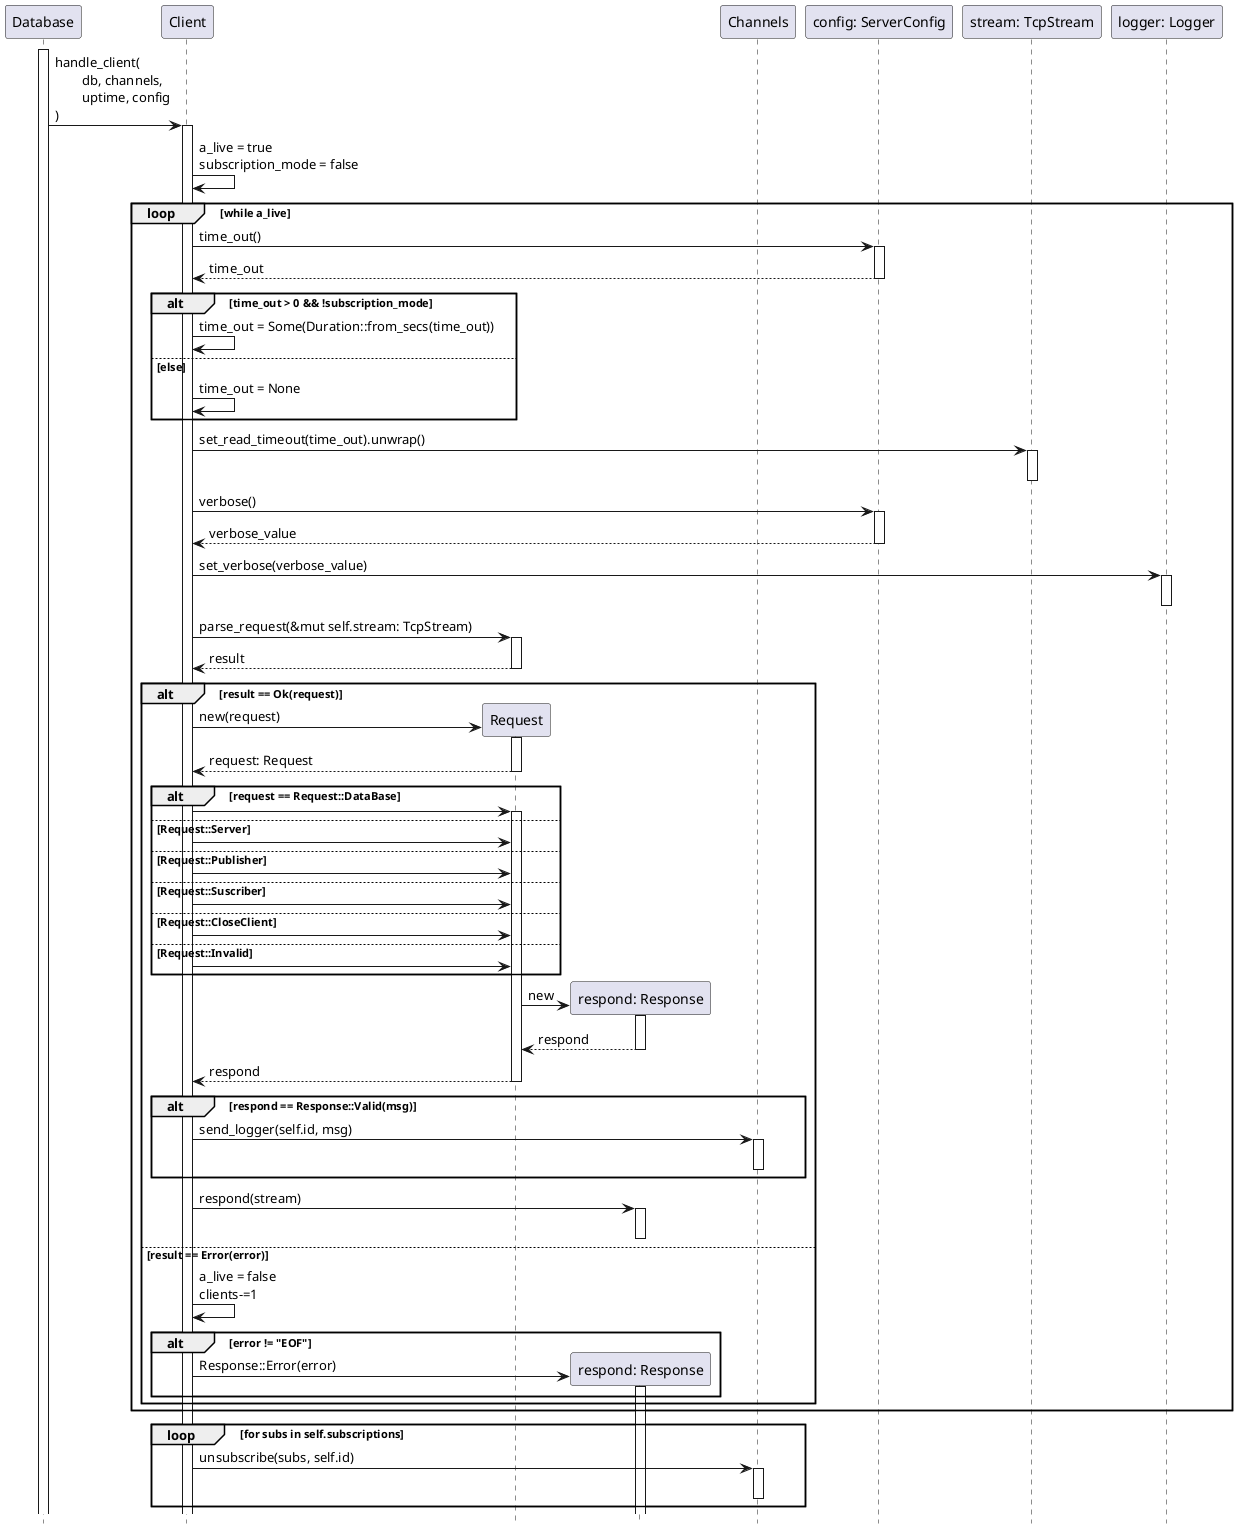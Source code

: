 @startuml handle_client
hide footbox
activate Database

participant Database order 0
participant Client order 10
participant Request order 20

Database -> Client++: handle_client(\n\tdb, channels,\n\tuptime, config\n)
Client -> Client: a_live = true\nsubscription_mode = false
loop while a_live
    participant Config as "config: ServerConfig" order 30
    Client -> Config ++: time_out()
    return time_out

    alt time_out > 0 && !subscription_mode
        Client -> Client: time_out = Some(Duration::from_secs(time_out))
    else else
        Client -> Client: time_out = None
    end

    participant Stream as "stream: TcpStream" order 40
    Client -> Stream++: set_read_timeout(time_out).unwrap()
    deactivate Stream

    Client -> Config++: verbose()
    return verbose_value

    participant Logger as "logger: Logger" order 50
    Client -> Logger++: set_verbose(verbose_value)
    deactivate Logger

    Client -> Request++: parse_request(&mut self.stream: TcpStream)
    return result

    alt result == Ok(request) 
        create Request
        Client -> Request++: new(request)
        return request: Request
        alt request == Request::DataBase
            Client -> Request++:
        else Request::Server
            Client -> Request:
        else Request::Publisher
            Client -> Request:
        else Request::Suscriber
            Client -> Request:
        else Request::CloseClient
            Client -> Request:
        else Request::Invalid
            Client -> Request:
        end

        participant Respond as "respond: Response" order 24
        create Respond
        Request -> Respond++: new
        return respond
        return respond

        alt respond == Response::Valid(msg)
            participant Channels order 25
            Client -> Channels++: send_logger(self.id, msg)
            deactivate Channels
        end

        Client -> Respond ++: respond(stream)
        deactivate
    else result == Error(error)
        Client -> Client: a_live = false\nclients-=1
        alt error != "EOF"
            create Respond
            Client -> Respond++: Response::Error(error)
            deactivate Respond
        end
    end
end

loop for subs in self.subscriptions
    Client -> Channels++: unsubscribe(subs, self.id)
    deactivate Channels
end
@enduml